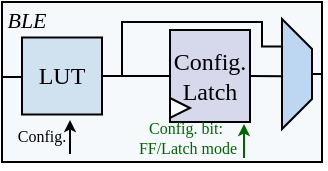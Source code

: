 <mxfile version="26.2.9">
  <diagram name="第 1 页" id="ScIdMJBZJtbjV2cv8jAA">
    <mxGraphModel dx="510" dy="303" grid="1" gridSize="10" guides="1" tooltips="1" connect="1" arrows="1" fold="1" page="1" pageScale="1" pageWidth="300" pageHeight="165" math="0" shadow="0">
      <root>
        <mxCell id="0" />
        <mxCell id="1" parent="0" />
        <mxCell id="NsenR0JHLSsDGOoAYdqC-58" value="" style="group" vertex="1" connectable="0" parent="1">
          <mxGeometry x="20" y="30" width="160" height="83" as="geometry" />
        </mxCell>
        <mxCell id="NsenR0JHLSsDGOoAYdqC-1" value="" style="rounded=0;whiteSpace=wrap;html=1;strokeWidth=1;fillColor=#F5F9FC;container=0;" vertex="1" parent="NsenR0JHLSsDGOoAYdqC-58">
          <mxGeometry width="160" height="80" as="geometry" />
        </mxCell>
        <mxCell id="NsenR0JHLSsDGOoAYdqC-10" style="edgeStyle=orthogonalEdgeStyle;rounded=0;orthogonalLoop=1;jettySize=auto;html=1;entryX=0.25;entryY=1;entryDx=0;entryDy=0;endArrow=none;startFill=0;exitX=1;exitY=0.5;exitDx=0;exitDy=0;" edge="1" parent="NsenR0JHLSsDGOoAYdqC-58" source="NsenR0JHLSsDGOoAYdqC-5" target="NsenR0JHLSsDGOoAYdqC-7">
          <mxGeometry relative="1" as="geometry">
            <Array as="points">
              <mxPoint x="60" y="37" />
              <mxPoint x="60" y="10" />
              <mxPoint x="130" y="10" />
              <mxPoint x="130" y="22" />
            </Array>
          </mxGeometry>
        </mxCell>
        <mxCell id="NsenR0JHLSsDGOoAYdqC-5" value="&lt;font face=&quot;Times New Roman&quot;&gt;LUT&lt;/font&gt;" style="rounded=0;whiteSpace=wrap;html=1;fillColor=#D0E2F0;container=0;" vertex="1" parent="NsenR0JHLSsDGOoAYdqC-58">
          <mxGeometry x="10" y="17.75" width="40" height="38.5" as="geometry" />
        </mxCell>
        <mxCell id="NsenR0JHLSsDGOoAYdqC-6" value="&lt;font face=&quot;Times New Roman&quot;&gt;Config.&lt;/font&gt;&lt;div&gt;&lt;font face=&quot;Times New Roman&quot;&gt;Latch&lt;/font&gt;&lt;/div&gt;" style="rounded=0;whiteSpace=wrap;html=1;fillColor=#D6D9EC;container=0;" vertex="1" parent="NsenR0JHLSsDGOoAYdqC-58">
          <mxGeometry x="84" y="14" width="40" height="46" as="geometry" />
        </mxCell>
        <mxCell id="NsenR0JHLSsDGOoAYdqC-31" style="rounded=0;orthogonalLoop=1;jettySize=auto;html=1;entryX=1.001;entryY=0.46;entryDx=0;entryDy=0;endArrow=none;startFill=0;entryPerimeter=0;" edge="1" parent="NsenR0JHLSsDGOoAYdqC-58" source="NsenR0JHLSsDGOoAYdqC-7" target="NsenR0JHLSsDGOoAYdqC-1">
          <mxGeometry relative="1" as="geometry">
            <Array as="points">
              <mxPoint x="160" y="36" />
            </Array>
          </mxGeometry>
        </mxCell>
        <mxCell id="NsenR0JHLSsDGOoAYdqC-7" value="" style="shape=trapezoid;perimeter=trapezoidPerimeter;whiteSpace=wrap;html=1;fixedSize=1;rotation=90;size=15;strokeWidth=1;fillColor=#BDD6F2;strokeColor=#000000;fontFamily=Times New Roman;container=0;" vertex="1" parent="NsenR0JHLSsDGOoAYdqC-58">
          <mxGeometry x="120" y="28.5" width="55" height="15" as="geometry" />
        </mxCell>
        <mxCell id="NsenR0JHLSsDGOoAYdqC-8" style="rounded=0;orthogonalLoop=1;jettySize=auto;html=1;entryX=0.52;entryY=0.965;entryDx=0;entryDy=0;entryPerimeter=0;endArrow=none;startFill=0;" edge="1" parent="NsenR0JHLSsDGOoAYdqC-58" source="NsenR0JHLSsDGOoAYdqC-6" target="NsenR0JHLSsDGOoAYdqC-7">
          <mxGeometry relative="1" as="geometry" />
        </mxCell>
        <mxCell id="NsenR0JHLSsDGOoAYdqC-9" value="" style="triangle;whiteSpace=wrap;html=1;strokeWidth=1;fillColor=light-dark(#f9fafb, #1d293b);strokeColor=#000000;fontFamily=Times New Roman;container=0;" vertex="1" parent="NsenR0JHLSsDGOoAYdqC-58">
          <mxGeometry x="84" y="48" width="10" height="10" as="geometry" />
        </mxCell>
        <mxCell id="NsenR0JHLSsDGOoAYdqC-11" style="rounded=0;orthogonalLoop=1;jettySize=auto;html=1;entryX=0;entryY=0.5;entryDx=0;entryDy=0;endArrow=none;startFill=0;exitX=1;exitY=0.5;exitDx=0;exitDy=0;" edge="1" parent="NsenR0JHLSsDGOoAYdqC-58" source="NsenR0JHLSsDGOoAYdqC-5" target="NsenR0JHLSsDGOoAYdqC-6">
          <mxGeometry relative="1" as="geometry" />
        </mxCell>
        <mxCell id="NsenR0JHLSsDGOoAYdqC-12" value="&lt;div style=&quot;line-height: 80%;&quot;&gt;&lt;font face=&quot;Times New Roman&quot; style=&quot;line-height: 80%; font-size: 8px; color: rgb(0, 102, 0);&quot;&gt;Config. bit:&amp;nbsp;&lt;/font&gt;&lt;div&gt;&lt;span style=&quot;font-family: &amp;quot;Times New Roman&amp;quot;; background-color: transparent; line-height: 80%;&quot;&gt;&lt;font style=&quot;font-size: 8px; color: rgb(0, 102, 0);&quot;&gt;FF/Latch mode&lt;/font&gt;&lt;/span&gt;&lt;/div&gt;&lt;/div&gt;" style="text;html=1;align=center;verticalAlign=middle;whiteSpace=wrap;rounded=0;container=0;" vertex="1" parent="NsenR0JHLSsDGOoAYdqC-58">
          <mxGeometry x="53" y="53" width="80" height="30" as="geometry" />
        </mxCell>
        <mxCell id="NsenR0JHLSsDGOoAYdqC-14" value="" style="endArrow=classic;html=1;rounded=0;strokeColor=#006600;endSize=3;" edge="1" parent="NsenR0JHLSsDGOoAYdqC-58">
          <mxGeometry width="50" height="50" relative="1" as="geometry">
            <mxPoint x="121" y="78" as="sourcePoint" />
            <mxPoint x="121" y="61" as="targetPoint" />
          </mxGeometry>
        </mxCell>
        <mxCell id="NsenR0JHLSsDGOoAYdqC-15" value="&lt;div style=&quot;line-height: 80%;&quot;&gt;&lt;font face=&quot;Times New Roman&quot; style=&quot;line-height: 80%; font-size: 8px;&quot;&gt;&lt;font style=&quot;color: rgb(0, 0, 0);&quot;&gt;Config.&amp;nbsp;&lt;/font&gt;&lt;br&gt;&lt;/font&gt;&lt;/div&gt;" style="text;html=1;align=center;verticalAlign=middle;whiteSpace=wrap;rounded=0;container=0;" vertex="1" parent="NsenR0JHLSsDGOoAYdqC-58">
          <mxGeometry x="1" y="56.25" width="40" height="20" as="geometry" />
        </mxCell>
        <mxCell id="NsenR0JHLSsDGOoAYdqC-16" value="" style="endArrow=classic;html=1;rounded=0;strokeColor=#000000;endSize=3;" edge="1" parent="NsenR0JHLSsDGOoAYdqC-58">
          <mxGeometry width="50" height="50" relative="1" as="geometry">
            <mxPoint x="34" y="76" as="sourcePoint" />
            <mxPoint x="34" y="59" as="targetPoint" />
          </mxGeometry>
        </mxCell>
        <mxCell id="NsenR0JHLSsDGOoAYdqC-29" value="&lt;div style=&quot;line-height: 80%;&quot;&gt;&lt;font face=&quot;Times New Roman&quot; style=&quot;line-height: 80%; font-size: 11px;&quot;&gt;&lt;i&gt;BLE&lt;/i&gt;&lt;/font&gt;&lt;/div&gt;" style="text;html=1;align=center;verticalAlign=middle;whiteSpace=wrap;rounded=0;container=0;" vertex="1" parent="NsenR0JHLSsDGOoAYdqC-58">
          <mxGeometry x="1" y="2" width="23" height="13" as="geometry" />
        </mxCell>
        <mxCell id="NsenR0JHLSsDGOoAYdqC-33" style="rounded=0;orthogonalLoop=1;jettySize=auto;html=1;entryX=0;entryY=0.5;entryDx=0;entryDy=0;endArrow=none;startFill=0;" edge="1" parent="NsenR0JHLSsDGOoAYdqC-58">
          <mxGeometry relative="1" as="geometry">
            <mxPoint x="10" y="37.5" as="sourcePoint" />
            <mxPoint y="37.5" as="targetPoint" />
          </mxGeometry>
        </mxCell>
      </root>
    </mxGraphModel>
  </diagram>
</mxfile>
